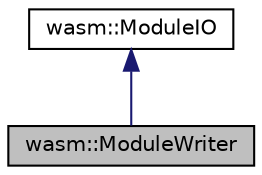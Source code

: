 digraph "wasm::ModuleWriter"
{
  edge [fontname="Helvetica",fontsize="10",labelfontname="Helvetica",labelfontsize="10"];
  node [fontname="Helvetica",fontsize="10",shape=record];
  Node2 [label="wasm::ModuleWriter",height=0.2,width=0.4,color="black", fillcolor="grey75", style="filled", fontcolor="black"];
  Node3 -> Node2 [dir="back",color="midnightblue",fontsize="10",style="solid"];
  Node3 [label="wasm::ModuleIO",height=0.2,width=0.4,color="black", fillcolor="white", style="filled",URL="$classwasm_1_1_module_i_o.html"];
}
